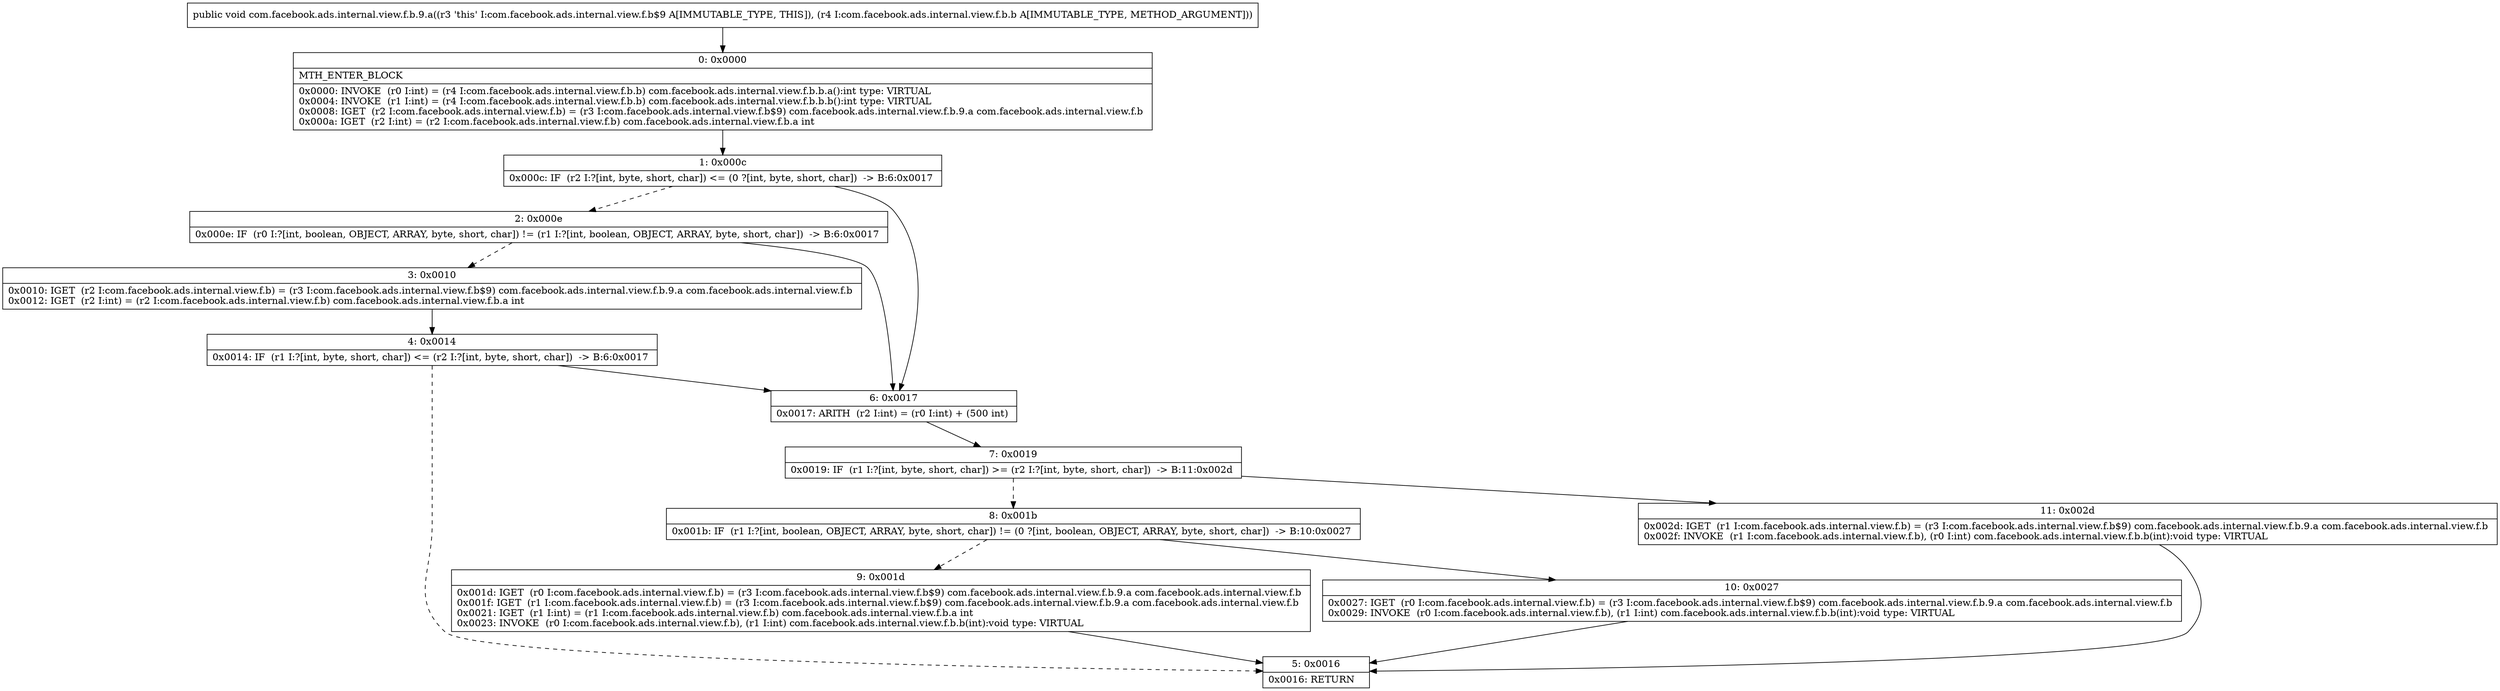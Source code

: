 digraph "CFG forcom.facebook.ads.internal.view.f.b.9.a(Lcom\/facebook\/ads\/internal\/view\/f\/b\/b;)V" {
Node_0 [shape=record,label="{0\:\ 0x0000|MTH_ENTER_BLOCK\l|0x0000: INVOKE  (r0 I:int) = (r4 I:com.facebook.ads.internal.view.f.b.b) com.facebook.ads.internal.view.f.b.b.a():int type: VIRTUAL \l0x0004: INVOKE  (r1 I:int) = (r4 I:com.facebook.ads.internal.view.f.b.b) com.facebook.ads.internal.view.f.b.b.b():int type: VIRTUAL \l0x0008: IGET  (r2 I:com.facebook.ads.internal.view.f.b) = (r3 I:com.facebook.ads.internal.view.f.b$9) com.facebook.ads.internal.view.f.b.9.a com.facebook.ads.internal.view.f.b \l0x000a: IGET  (r2 I:int) = (r2 I:com.facebook.ads.internal.view.f.b) com.facebook.ads.internal.view.f.b.a int \l}"];
Node_1 [shape=record,label="{1\:\ 0x000c|0x000c: IF  (r2 I:?[int, byte, short, char]) \<= (0 ?[int, byte, short, char])  \-\> B:6:0x0017 \l}"];
Node_2 [shape=record,label="{2\:\ 0x000e|0x000e: IF  (r0 I:?[int, boolean, OBJECT, ARRAY, byte, short, char]) != (r1 I:?[int, boolean, OBJECT, ARRAY, byte, short, char])  \-\> B:6:0x0017 \l}"];
Node_3 [shape=record,label="{3\:\ 0x0010|0x0010: IGET  (r2 I:com.facebook.ads.internal.view.f.b) = (r3 I:com.facebook.ads.internal.view.f.b$9) com.facebook.ads.internal.view.f.b.9.a com.facebook.ads.internal.view.f.b \l0x0012: IGET  (r2 I:int) = (r2 I:com.facebook.ads.internal.view.f.b) com.facebook.ads.internal.view.f.b.a int \l}"];
Node_4 [shape=record,label="{4\:\ 0x0014|0x0014: IF  (r1 I:?[int, byte, short, char]) \<= (r2 I:?[int, byte, short, char])  \-\> B:6:0x0017 \l}"];
Node_5 [shape=record,label="{5\:\ 0x0016|0x0016: RETURN   \l}"];
Node_6 [shape=record,label="{6\:\ 0x0017|0x0017: ARITH  (r2 I:int) = (r0 I:int) + (500 int) \l}"];
Node_7 [shape=record,label="{7\:\ 0x0019|0x0019: IF  (r1 I:?[int, byte, short, char]) \>= (r2 I:?[int, byte, short, char])  \-\> B:11:0x002d \l}"];
Node_8 [shape=record,label="{8\:\ 0x001b|0x001b: IF  (r1 I:?[int, boolean, OBJECT, ARRAY, byte, short, char]) != (0 ?[int, boolean, OBJECT, ARRAY, byte, short, char])  \-\> B:10:0x0027 \l}"];
Node_9 [shape=record,label="{9\:\ 0x001d|0x001d: IGET  (r0 I:com.facebook.ads.internal.view.f.b) = (r3 I:com.facebook.ads.internal.view.f.b$9) com.facebook.ads.internal.view.f.b.9.a com.facebook.ads.internal.view.f.b \l0x001f: IGET  (r1 I:com.facebook.ads.internal.view.f.b) = (r3 I:com.facebook.ads.internal.view.f.b$9) com.facebook.ads.internal.view.f.b.9.a com.facebook.ads.internal.view.f.b \l0x0021: IGET  (r1 I:int) = (r1 I:com.facebook.ads.internal.view.f.b) com.facebook.ads.internal.view.f.b.a int \l0x0023: INVOKE  (r0 I:com.facebook.ads.internal.view.f.b), (r1 I:int) com.facebook.ads.internal.view.f.b.b(int):void type: VIRTUAL \l}"];
Node_10 [shape=record,label="{10\:\ 0x0027|0x0027: IGET  (r0 I:com.facebook.ads.internal.view.f.b) = (r3 I:com.facebook.ads.internal.view.f.b$9) com.facebook.ads.internal.view.f.b.9.a com.facebook.ads.internal.view.f.b \l0x0029: INVOKE  (r0 I:com.facebook.ads.internal.view.f.b), (r1 I:int) com.facebook.ads.internal.view.f.b.b(int):void type: VIRTUAL \l}"];
Node_11 [shape=record,label="{11\:\ 0x002d|0x002d: IGET  (r1 I:com.facebook.ads.internal.view.f.b) = (r3 I:com.facebook.ads.internal.view.f.b$9) com.facebook.ads.internal.view.f.b.9.a com.facebook.ads.internal.view.f.b \l0x002f: INVOKE  (r1 I:com.facebook.ads.internal.view.f.b), (r0 I:int) com.facebook.ads.internal.view.f.b.b(int):void type: VIRTUAL \l}"];
MethodNode[shape=record,label="{public void com.facebook.ads.internal.view.f.b.9.a((r3 'this' I:com.facebook.ads.internal.view.f.b$9 A[IMMUTABLE_TYPE, THIS]), (r4 I:com.facebook.ads.internal.view.f.b.b A[IMMUTABLE_TYPE, METHOD_ARGUMENT])) }"];
MethodNode -> Node_0;
Node_0 -> Node_1;
Node_1 -> Node_2[style=dashed];
Node_1 -> Node_6;
Node_2 -> Node_3[style=dashed];
Node_2 -> Node_6;
Node_3 -> Node_4;
Node_4 -> Node_5[style=dashed];
Node_4 -> Node_6;
Node_6 -> Node_7;
Node_7 -> Node_8[style=dashed];
Node_7 -> Node_11;
Node_8 -> Node_9[style=dashed];
Node_8 -> Node_10;
Node_9 -> Node_5;
Node_10 -> Node_5;
Node_11 -> Node_5;
}

